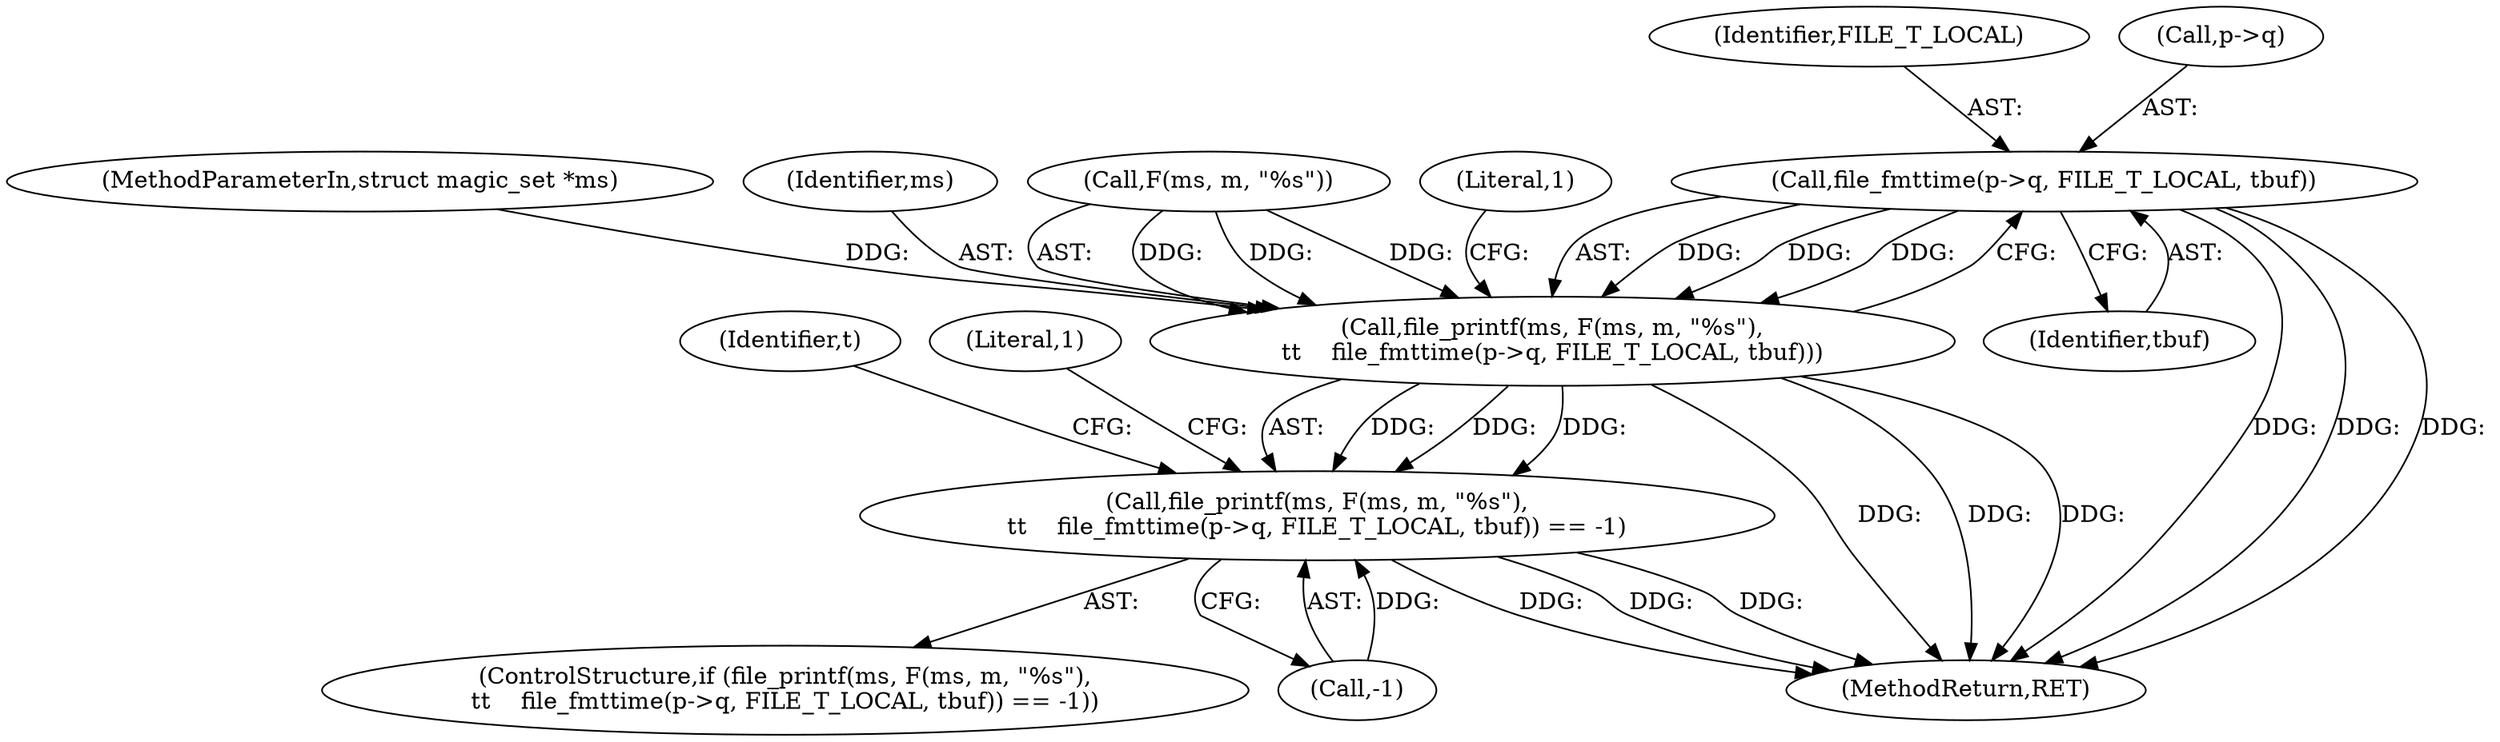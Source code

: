 digraph "1_file_4a284c89d6ef11aca34da65da7d673050a5ea320_5@del" {
"1000638" [label="(Call,file_fmttime(p->q, FILE_T_LOCAL, tbuf))"];
"1000632" [label="(Call,file_printf(ms, F(ms, m, \"%s\"),\n\t\t    file_fmttime(p->q, FILE_T_LOCAL, tbuf)))"];
"1000631" [label="(Call,file_printf(ms, F(ms, m, \"%s\"),\n\t\t    file_fmttime(p->q, FILE_T_LOCAL, tbuf)) == -1)"];
"1000638" [label="(Call,file_fmttime(p->q, FILE_T_LOCAL, tbuf))"];
"1000632" [label="(Call,file_printf(ms, F(ms, m, \"%s\"),\n\t\t    file_fmttime(p->q, FILE_T_LOCAL, tbuf)))"];
"1000102" [label="(MethodParameterIn,struct magic_set *ms)"];
"1000633" [label="(Identifier,ms)"];
"1000650" [label="(Identifier,t)"];
"1000643" [label="(Identifier,tbuf)"];
"1000644" [label="(Call,-1)"];
"1000634" [label="(Call,F(ms, m, \"%s\"))"];
"1000642" [label="(Identifier,FILE_T_LOCAL)"];
"1000630" [label="(ControlStructure,if (file_printf(ms, F(ms, m, \"%s\"),\n\t\t    file_fmttime(p->q, FILE_T_LOCAL, tbuf)) == -1))"];
"1000648" [label="(Literal,1)"];
"1000645" [label="(Literal,1)"];
"1001022" [label="(MethodReturn,RET)"];
"1000631" [label="(Call,file_printf(ms, F(ms, m, \"%s\"),\n\t\t    file_fmttime(p->q, FILE_T_LOCAL, tbuf)) == -1)"];
"1000639" [label="(Call,p->q)"];
"1000638" -> "1000632"  [label="AST: "];
"1000638" -> "1000643"  [label="CFG: "];
"1000639" -> "1000638"  [label="AST: "];
"1000642" -> "1000638"  [label="AST: "];
"1000643" -> "1000638"  [label="AST: "];
"1000632" -> "1000638"  [label="CFG: "];
"1000638" -> "1001022"  [label="DDG: "];
"1000638" -> "1001022"  [label="DDG: "];
"1000638" -> "1001022"  [label="DDG: "];
"1000638" -> "1000632"  [label="DDG: "];
"1000638" -> "1000632"  [label="DDG: "];
"1000638" -> "1000632"  [label="DDG: "];
"1000632" -> "1000631"  [label="AST: "];
"1000633" -> "1000632"  [label="AST: "];
"1000634" -> "1000632"  [label="AST: "];
"1000645" -> "1000632"  [label="CFG: "];
"1000632" -> "1001022"  [label="DDG: "];
"1000632" -> "1001022"  [label="DDG: "];
"1000632" -> "1001022"  [label="DDG: "];
"1000632" -> "1000631"  [label="DDG: "];
"1000632" -> "1000631"  [label="DDG: "];
"1000632" -> "1000631"  [label="DDG: "];
"1000634" -> "1000632"  [label="DDG: "];
"1000634" -> "1000632"  [label="DDG: "];
"1000634" -> "1000632"  [label="DDG: "];
"1000102" -> "1000632"  [label="DDG: "];
"1000631" -> "1000630"  [label="AST: "];
"1000631" -> "1000644"  [label="CFG: "];
"1000644" -> "1000631"  [label="AST: "];
"1000648" -> "1000631"  [label="CFG: "];
"1000650" -> "1000631"  [label="CFG: "];
"1000631" -> "1001022"  [label="DDG: "];
"1000631" -> "1001022"  [label="DDG: "];
"1000631" -> "1001022"  [label="DDG: "];
"1000644" -> "1000631"  [label="DDG: "];
}
